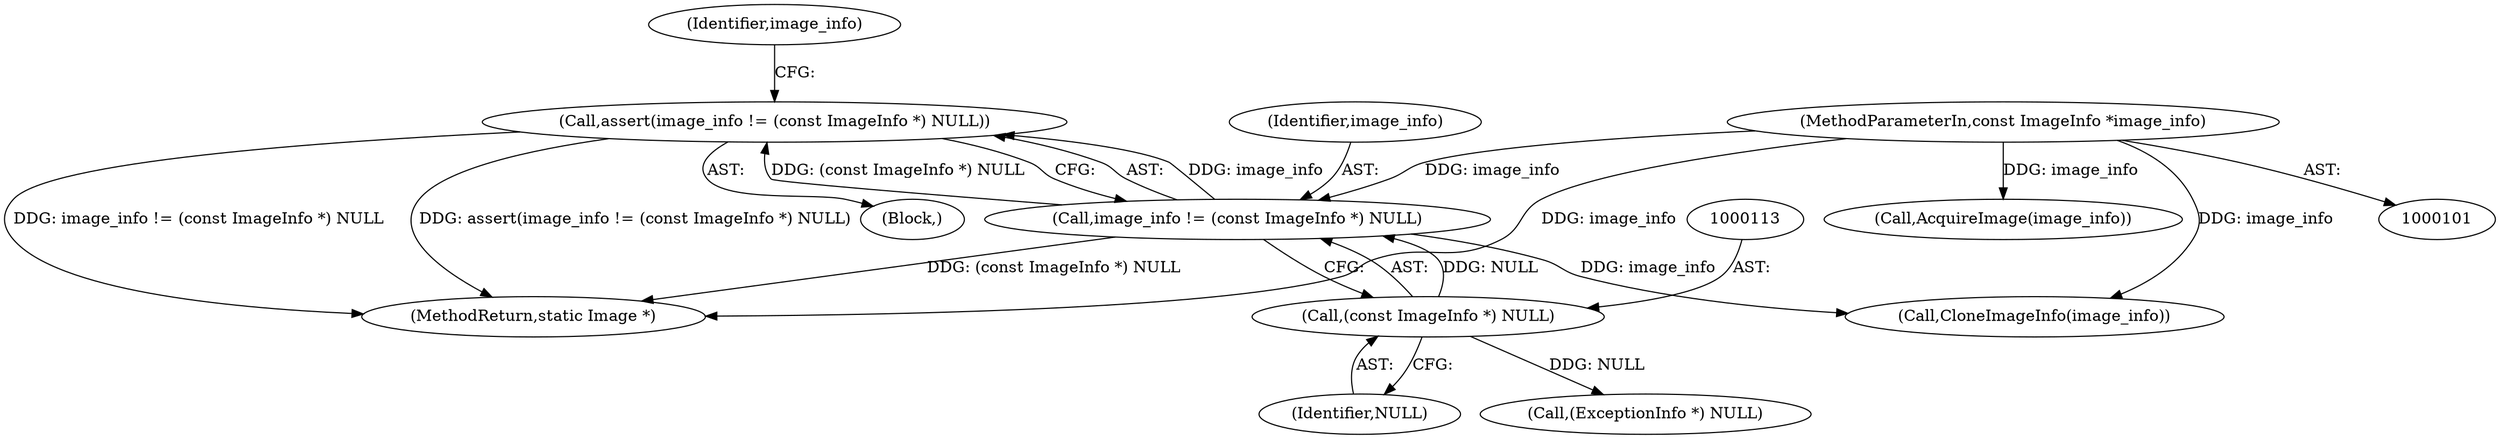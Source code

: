 digraph "0_ImageMagick_f6e9d0d9955e85bdd7540b251cd50d598dacc5e6_63@API" {
"1000109" [label="(Call,assert(image_info != (const ImageInfo *) NULL))"];
"1000110" [label="(Call,image_info != (const ImageInfo *) NULL)"];
"1000102" [label="(MethodParameterIn,const ImageInfo *image_info)"];
"1000112" [label="(Call,(const ImageInfo *) NULL)"];
"1000109" [label="(Call,assert(image_info != (const ImageInfo *) NULL))"];
"1000118" [label="(Identifier,image_info)"];
"1000150" [label="(Call,CloneImageInfo(image_info))"];
"1000114" [label="(Identifier,NULL)"];
"1000111" [label="(Identifier,image_info)"];
"1000104" [label="(Block,)"];
"1000112" [label="(Call,(const ImageInfo *) NULL)"];
"1000110" [label="(Call,image_info != (const ImageInfo *) NULL)"];
"1000316" [label="(MethodReturn,static Image *)"];
"1000102" [label="(MethodParameterIn,const ImageInfo *image_info)"];
"1000185" [label="(Call,AcquireImage(image_info))"];
"1000139" [label="(Call,(ExceptionInfo *) NULL)"];
"1000109" -> "1000104"  [label="AST: "];
"1000109" -> "1000110"  [label="CFG: "];
"1000110" -> "1000109"  [label="AST: "];
"1000118" -> "1000109"  [label="CFG: "];
"1000109" -> "1000316"  [label="DDG: image_info != (const ImageInfo *) NULL"];
"1000109" -> "1000316"  [label="DDG: assert(image_info != (const ImageInfo *) NULL)"];
"1000110" -> "1000109"  [label="DDG: image_info"];
"1000110" -> "1000109"  [label="DDG: (const ImageInfo *) NULL"];
"1000110" -> "1000112"  [label="CFG: "];
"1000111" -> "1000110"  [label="AST: "];
"1000112" -> "1000110"  [label="AST: "];
"1000110" -> "1000316"  [label="DDG: (const ImageInfo *) NULL"];
"1000102" -> "1000110"  [label="DDG: image_info"];
"1000112" -> "1000110"  [label="DDG: NULL"];
"1000110" -> "1000150"  [label="DDG: image_info"];
"1000102" -> "1000101"  [label="AST: "];
"1000102" -> "1000316"  [label="DDG: image_info"];
"1000102" -> "1000150"  [label="DDG: image_info"];
"1000102" -> "1000185"  [label="DDG: image_info"];
"1000112" -> "1000114"  [label="CFG: "];
"1000113" -> "1000112"  [label="AST: "];
"1000114" -> "1000112"  [label="AST: "];
"1000112" -> "1000139"  [label="DDG: NULL"];
}
